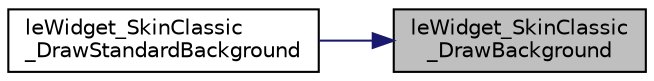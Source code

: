 digraph "leWidget_SkinClassic_DrawBackground"
{
 // LATEX_PDF_SIZE
  edge [fontname="Helvetica",fontsize="10",labelfontname="Helvetica",labelfontsize="10"];
  node [fontname="Helvetica",fontsize="10",shape=record];
  rankdir="RL";
  Node1 [label="leWidget_SkinClassic\l_DrawBackground",height=0.2,width=0.4,color="black", fillcolor="grey75", style="filled", fontcolor="black",tooltip=" "];
  Node1 -> Node2 [dir="back",color="midnightblue",fontsize="10",style="solid",fontname="Helvetica"];
  Node2 [label="leWidget_SkinClassic\l_DrawStandardBackground",height=0.2,width=0.4,color="black", fillcolor="white", style="filled",URL="$legato__widget__skin__classic__common_8h.html#aff442651eb4e23e2c044c44b74101189",tooltip=" "];
}
